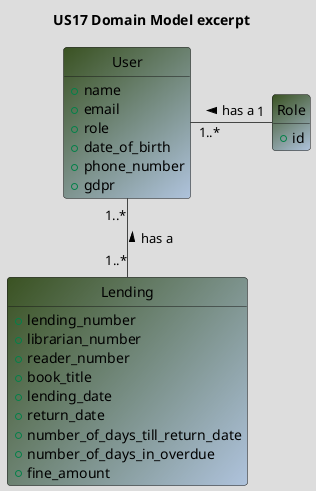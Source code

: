 @startuml
'https://plantuml.com/class-diagram


hide circle
hide methods

!theme toy

title US17 Domain Model excerpt

class User #3B5323FF/B0C4DEFF  {
+name
+email
+role
+date_of_birth
+phone_number
+gdpr
}

class Role #3B5323FF/B0C4DEFF  {
+id
}

class Lending #3B5323FF/B0C4DEFF  {
+lending_number
+librarian_number
+reader_number
+book_title
+lending_date
+return_date
+number_of_days_till_return_date
+number_of_days_in_overdue
+fine_amount
}

User "1..*" -right- "1" Role : < has a
User "1..*" -down- "1..*" Lending : < has a
@enduml
